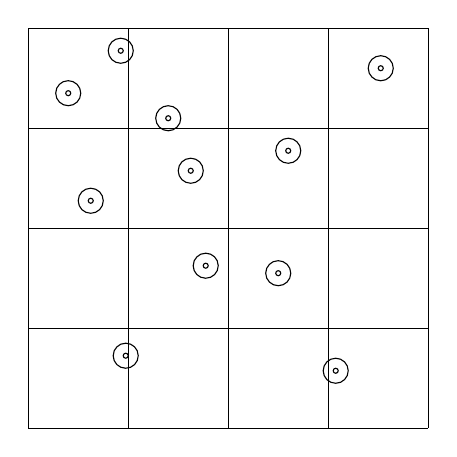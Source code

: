 \begin{tikzpicture}[y=-1cm]

% objects at depth 50:
\draw[black] (2.445,1.556) circle (0.159cm);
\draw[black] (2.445,1.556) circle (0.032cm);
\draw[black] (1.778,2.095) circle (0.159cm);
\draw[black] (1.778,2.095) circle (0.032cm);
\draw[black] (3.334,3.08) circle (0.159cm);
\draw[black] (3.334,3.08) circle (0.032cm);
\draw[black] (3.048,2.413) circle (0.159cm);
\draw[black] (3.048,2.413) circle (0.032cm);
\draw[black] (2.064,3.461) circle (0.159cm);
\draw[black] (2.064,3.461) circle (0.032cm);
\draw[black] (3.524,4.286) circle (0.159cm);
\draw[black] (3.524,4.286) circle (0.032cm);
\draw[black] (4.445,4.381) circle (0.159cm);
\draw[black] (4.445,4.381) circle (0.032cm);
\draw[black] (4.572,2.826) circle (0.159cm);
\draw[black] (4.572,2.826) circle (0.032cm);
\draw[black] (5.747,1.778) circle (0.159cm);
\draw[black] (5.747,1.778) circle (0.032cm);
\draw[black] (2.508,5.429) circle (0.159cm);
\draw[black] (2.508,5.429) circle (0.032cm);
\draw[black] (5.175,5.62) circle (0.159cm);
\draw[black] (5.175,5.62) circle (0.032cm);
\draw[black] (1.27,1.27) -- (1.27,6.35);
\draw[black] (2.54,1.27) -- (2.54,6.35);
\draw[black] (3.81,1.27) -- (3.81,6.35);
\draw[black] (5.08,1.27) -- (5.08,6.35);
\draw[black] (6.35,1.27) -- (6.35,6.35);
\draw[black] (1.27,1.27) -- (6.35,1.27);
\draw[black] (1.27,2.54) -- (6.35,2.54);
\draw[black] (1.27,3.81) -- (6.35,3.81);
\draw[black] (1.27,5.08) -- (6.35,5.08);
\draw[black] (1.27,6.35) -- (6.35,6.35);

\end{tikzpicture}%
